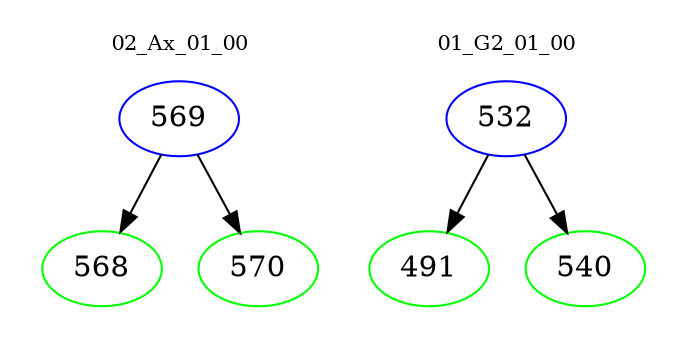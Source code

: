 digraph{
subgraph cluster_0 {
color = white
label = "02_Ax_01_00";
fontsize=10;
T0_569 [label="569", color="blue"]
T0_569 -> T0_568 [color="black"]
T0_568 [label="568", color="green"]
T0_569 -> T0_570 [color="black"]
T0_570 [label="570", color="green"]
}
subgraph cluster_1 {
color = white
label = "01_G2_01_00";
fontsize=10;
T1_532 [label="532", color="blue"]
T1_532 -> T1_491 [color="black"]
T1_491 [label="491", color="green"]
T1_532 -> T1_540 [color="black"]
T1_540 [label="540", color="green"]
}
}
